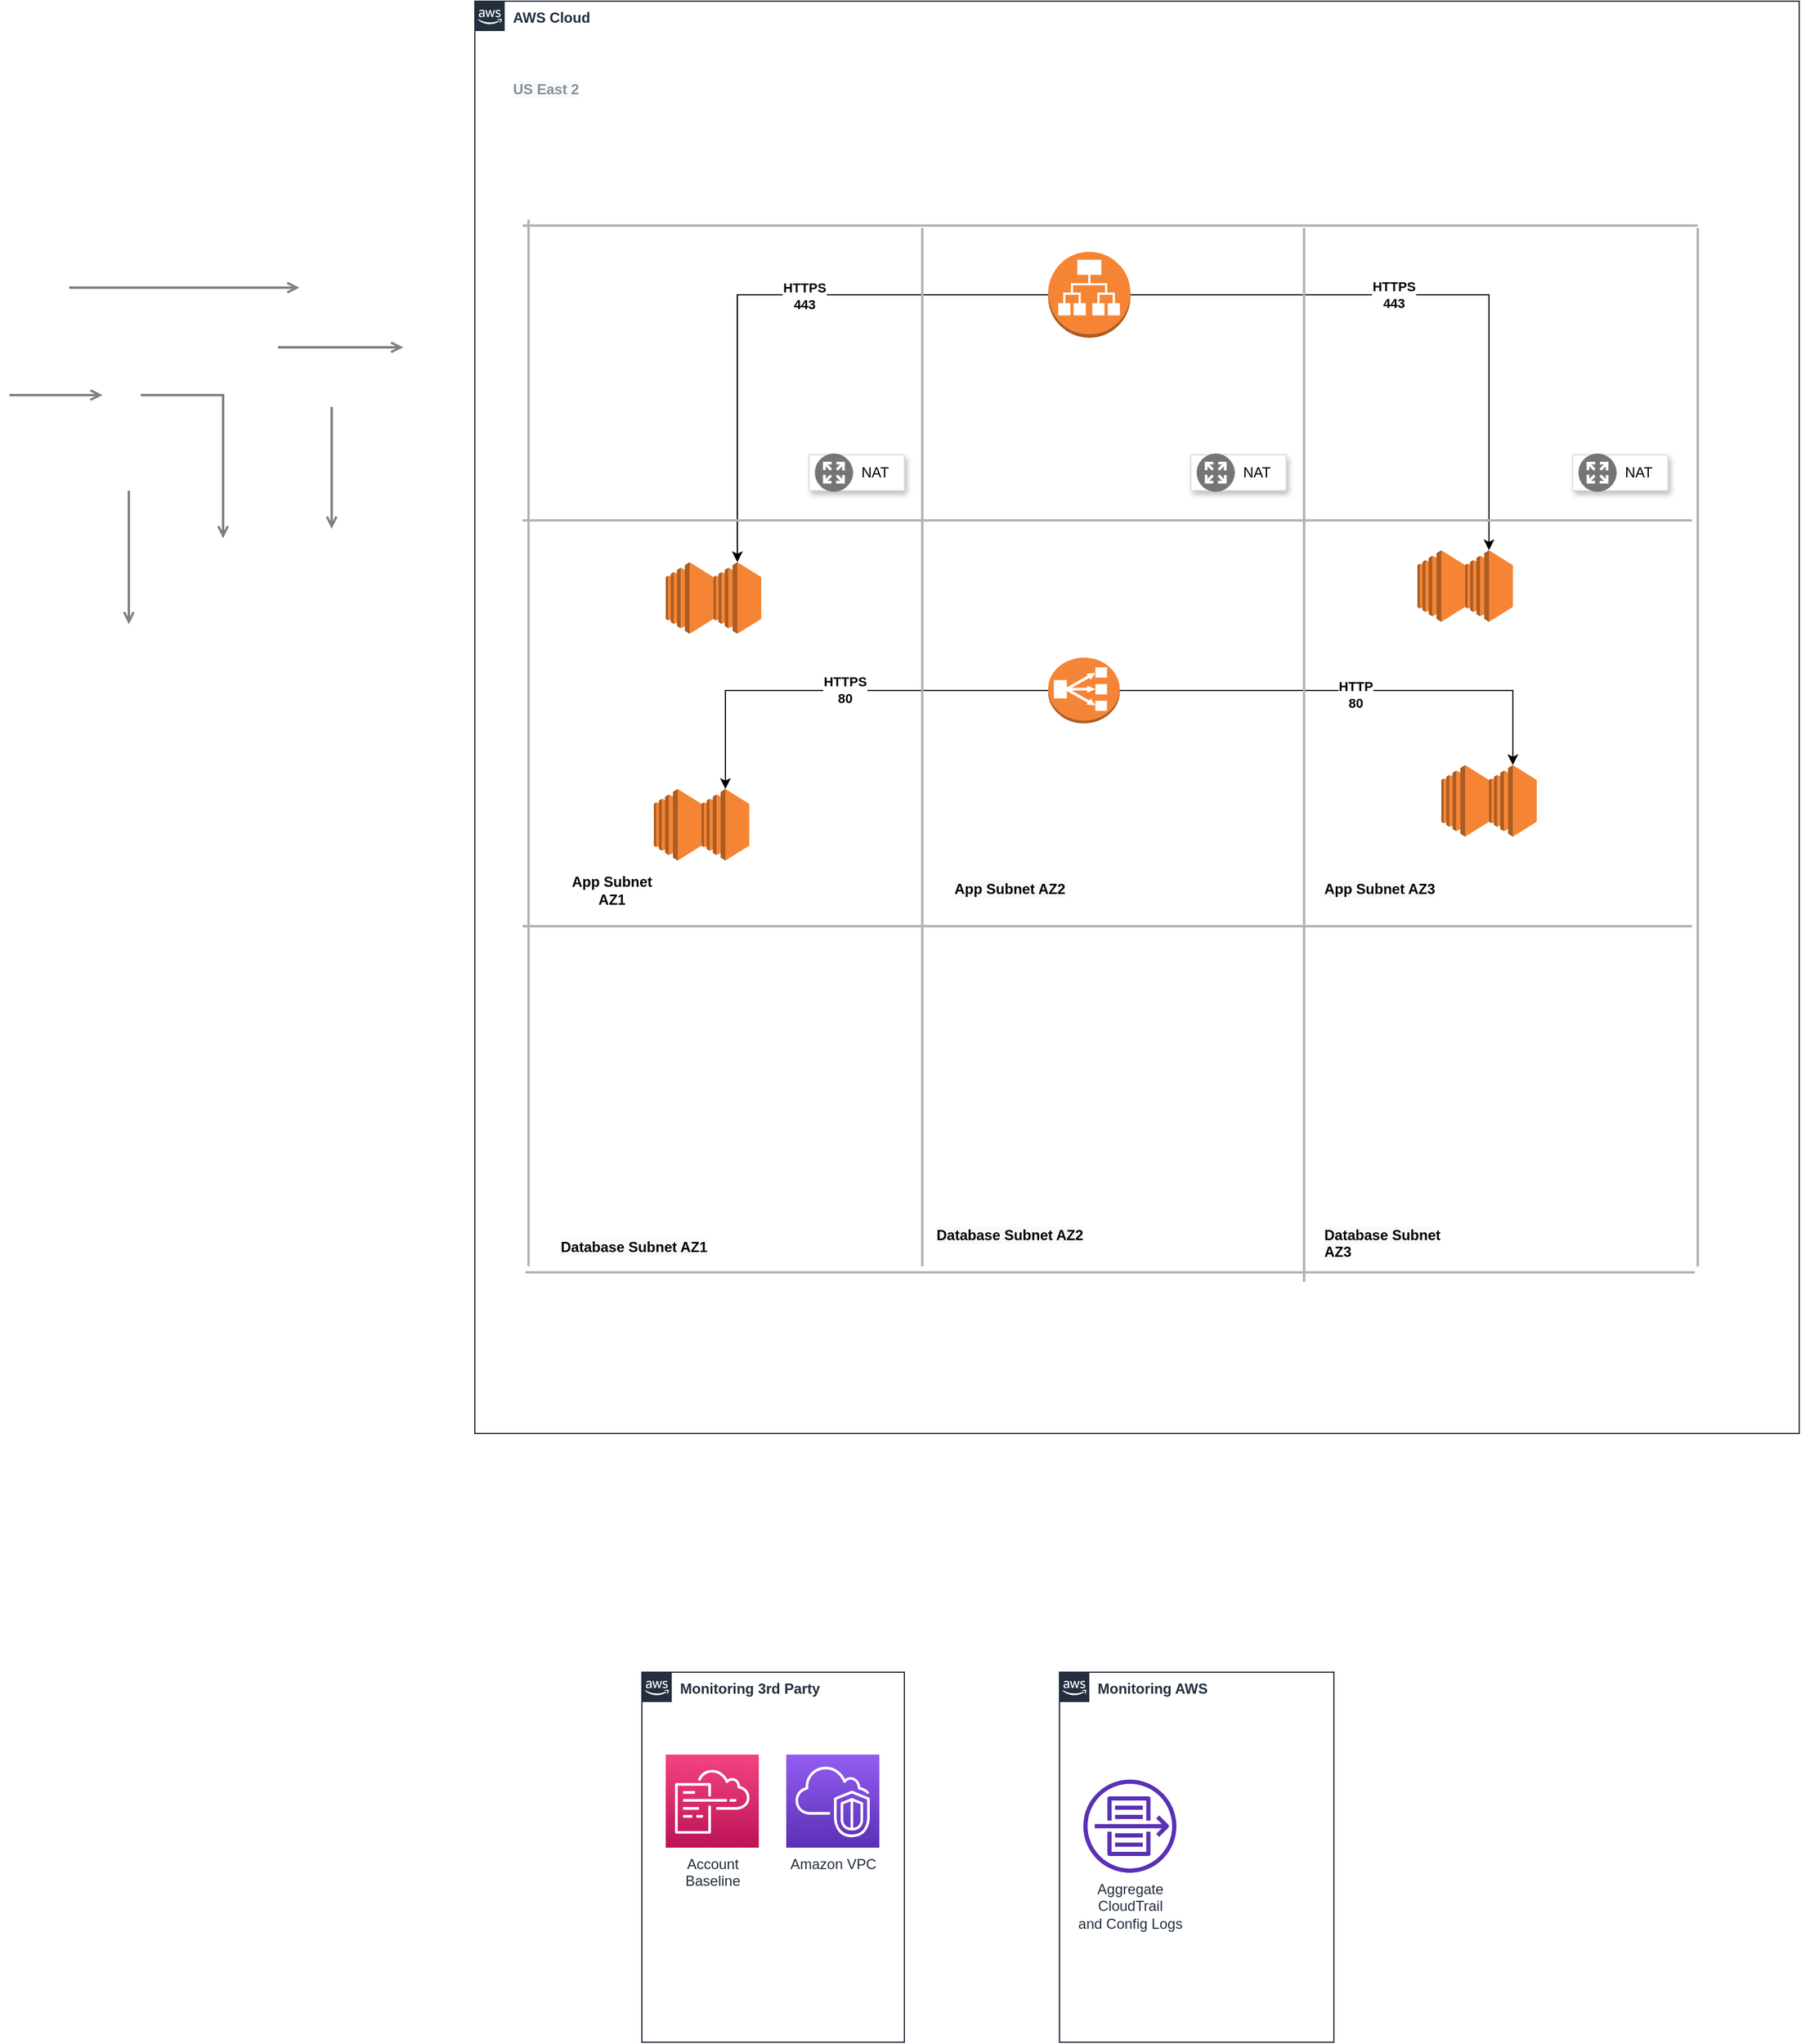 <mxfile version="16.6.4" type="github">
  <diagram id="Ht1M8jgEwFfnCIfOTk4-" name="Page-1">
    <mxGraphModel dx="2034" dy="2323" grid="1" gridSize="10" guides="1" tooltips="1" connect="1" arrows="1" fold="1" page="1" pageScale="1" pageWidth="1169" pageHeight="827" math="0" shadow="0">
      <root>
        <mxCell id="0" />
        <mxCell id="1" parent="0" />
        <mxCell id="UEzPUAAOIrF-is8g5C7q-176" value="&lt;b&gt;Monitoring 3rd Party&lt;/b&gt;" style="points=[[0,0],[0.25,0],[0.5,0],[0.75,0],[1,0],[1,0.25],[1,0.5],[1,0.75],[1,1],[0.75,1],[0.5,1],[0.25,1],[0,1],[0,0.75],[0,0.5],[0,0.25]];outlineConnect=0;gradientColor=none;html=1;whiteSpace=wrap;fontSize=12;fontStyle=0;shape=mxgraph.aws4.group;grIcon=mxgraph.aws4.group_aws_cloud_alt;strokeColor=#232F3E;fillColor=none;verticalAlign=top;align=left;spacingLeft=30;fontColor=#232F3E;dashed=0;labelBackgroundColor=#ffffff;container=1;pointerEvents=0;collapsible=0;recursiveResize=0;" parent="1" vertex="1">
          <mxGeometry x="200" y="390" width="220" height="310" as="geometry" />
        </mxCell>
        <mxCell id="UEzPUAAOIrF-is8g5C7q-187" value="Account&lt;br&gt;Baseline&lt;br&gt;" style="outlineConnect=0;fontColor=#232F3E;gradientColor=#F34482;gradientDirection=north;fillColor=#BC1356;strokeColor=#ffffff;dashed=0;verticalLabelPosition=bottom;verticalAlign=top;align=center;html=1;fontSize=12;fontStyle=0;aspect=fixed;shape=mxgraph.aws4.resourceIcon;resIcon=mxgraph.aws4.cloudformation;labelBackgroundColor=#ffffff;" parent="UEzPUAAOIrF-is8g5C7q-176" vertex="1">
          <mxGeometry x="20" y="69" width="78" height="78" as="geometry" />
        </mxCell>
        <mxCell id="UEzPUAAOIrF-is8g5C7q-188" value="Amazon VPC" style="outlineConnect=0;fontColor=#232F3E;gradientColor=#945DF2;gradientDirection=north;fillColor=#5A30B5;strokeColor=#ffffff;dashed=0;verticalLabelPosition=bottom;verticalAlign=top;align=center;html=1;fontSize=12;fontStyle=0;aspect=fixed;shape=mxgraph.aws4.resourceIcon;resIcon=mxgraph.aws4.vpc;labelBackgroundColor=#ffffff;" parent="UEzPUAAOIrF-is8g5C7q-176" vertex="1">
          <mxGeometry x="121" y="69" width="78" height="78" as="geometry" />
        </mxCell>
        <mxCell id="UEzPUAAOIrF-is8g5C7q-185" value="&lt;b&gt;Monitoring AWS&lt;/b&gt;" style="points=[[0,0],[0.25,0],[0.5,0],[0.75,0],[1,0],[1,0.25],[1,0.5],[1,0.75],[1,1],[0.75,1],[0.5,1],[0.25,1],[0,1],[0,0.75],[0,0.5],[0,0.25]];outlineConnect=0;gradientColor=none;html=1;whiteSpace=wrap;fontSize=12;fontStyle=0;shape=mxgraph.aws4.group;grIcon=mxgraph.aws4.group_aws_cloud_alt;strokeColor=#232F3E;fillColor=none;verticalAlign=top;align=left;spacingLeft=30;fontColor=#232F3E;dashed=0;labelBackgroundColor=#ffffff;container=1;pointerEvents=0;collapsible=0;recursiveResize=0;" parent="1" vertex="1">
          <mxGeometry x="550" y="390" width="230" height="310" as="geometry" />
        </mxCell>
        <mxCell id="UEzPUAAOIrF-is8g5C7q-190" value="Aggregate&lt;br&gt;CloudTrail&lt;br&gt;and Config Logs&lt;br&gt;" style="outlineConnect=0;fontColor=#232F3E;gradientColor=none;fillColor=#5A30B5;strokeColor=none;dashed=0;verticalLabelPosition=bottom;verticalAlign=top;align=center;html=1;fontSize=12;fontStyle=0;aspect=fixed;pointerEvents=1;shape=mxgraph.aws4.flow_logs;labelBackgroundColor=#ffffff;" parent="UEzPUAAOIrF-is8g5C7q-185" vertex="1">
          <mxGeometry x="20" y="90" width="78" height="78" as="geometry" />
        </mxCell>
        <mxCell id="UEzPUAAOIrF-is8g5C7q-175" value="&lt;b&gt;AWS Cloud&lt;/b&gt;" style="points=[[0,0],[0.25,0],[0.5,0],[0.75,0],[1,0],[1,0.25],[1,0.5],[1,0.75],[1,1],[0.75,1],[0.5,1],[0.25,1],[0,1],[0,0.75],[0,0.5],[0,0.25]];outlineConnect=0;gradientColor=none;html=1;whiteSpace=wrap;fontSize=12;fontStyle=0;shape=mxgraph.aws4.group;grIcon=mxgraph.aws4.group_aws_cloud_alt;strokeColor=#232F3E;fillColor=none;verticalAlign=top;align=left;spacingLeft=30;fontColor=#232F3E;dashed=0;labelBackgroundColor=#ffffff;container=1;pointerEvents=0;collapsible=0;recursiveResize=0;" parent="1" vertex="1">
          <mxGeometry x="60" y="-1010" width="1110" height="1200" as="geometry" />
        </mxCell>
        <mxCell id="HyQorGMNkBGvlITAvwwV-38" value="" style="strokeColor=#dddddd;shadow=1;strokeWidth=1;rounded=1;absoluteArcSize=1;arcSize=2;" vertex="1" parent="UEzPUAAOIrF-is8g5C7q-175">
          <mxGeometry x="280" y="380" width="80" height="30" as="geometry" />
        </mxCell>
        <mxCell id="HyQorGMNkBGvlITAvwwV-39" value="NAT" style="sketch=0;dashed=0;connectable=0;html=1;fillColor=#757575;strokeColor=none;shape=mxgraph.gcp2.nat;part=1;labelPosition=right;verticalLabelPosition=middle;align=left;verticalAlign=middle;spacingLeft=5;fontSize=12;" vertex="1" parent="HyQorGMNkBGvlITAvwwV-38">
          <mxGeometry y="0.5" width="32" height="32" relative="1" as="geometry">
            <mxPoint x="5" y="-16" as="offset" />
          </mxGeometry>
        </mxCell>
        <mxCell id="HyQorGMNkBGvlITAvwwV-41" value="" style="strokeColor=#dddddd;shadow=1;strokeWidth=1;rounded=1;absoluteArcSize=1;arcSize=2;" vertex="1" parent="UEzPUAAOIrF-is8g5C7q-175">
          <mxGeometry x="600" y="380" width="80" height="30" as="geometry" />
        </mxCell>
        <mxCell id="HyQorGMNkBGvlITAvwwV-42" value="NAT" style="sketch=0;dashed=0;connectable=0;html=1;fillColor=#757575;strokeColor=none;shape=mxgraph.gcp2.nat;part=1;labelPosition=right;verticalLabelPosition=middle;align=left;verticalAlign=middle;spacingLeft=5;fontSize=12;" vertex="1" parent="HyQorGMNkBGvlITAvwwV-41">
          <mxGeometry y="0.5" width="32" height="32" relative="1" as="geometry">
            <mxPoint x="5" y="-16" as="offset" />
          </mxGeometry>
        </mxCell>
        <mxCell id="HyQorGMNkBGvlITAvwwV-43" value="" style="strokeColor=#dddddd;shadow=1;strokeWidth=1;rounded=1;absoluteArcSize=1;arcSize=2;" vertex="1" parent="UEzPUAAOIrF-is8g5C7q-175">
          <mxGeometry x="920" y="380" width="80" height="30" as="geometry" />
        </mxCell>
        <mxCell id="HyQorGMNkBGvlITAvwwV-44" value="NAT" style="sketch=0;dashed=0;connectable=0;html=1;fillColor=#757575;strokeColor=none;shape=mxgraph.gcp2.nat;part=1;labelPosition=right;verticalLabelPosition=middle;align=left;verticalAlign=middle;spacingLeft=5;fontSize=12;" vertex="1" parent="HyQorGMNkBGvlITAvwwV-43">
          <mxGeometry y="0.5" width="32" height="32" relative="1" as="geometry">
            <mxPoint x="5" y="-16" as="offset" />
          </mxGeometry>
        </mxCell>
        <mxCell id="HyQorGMNkBGvlITAvwwV-89" style="edgeStyle=orthogonalEdgeStyle;rounded=0;orthogonalLoop=1;jettySize=auto;html=1;" edge="1" parent="UEzPUAAOIrF-is8g5C7q-175" source="HyQorGMNkBGvlITAvwwV-45" target="HyQorGMNkBGvlITAvwwV-56">
          <mxGeometry relative="1" as="geometry" />
        </mxCell>
        <mxCell id="HyQorGMNkBGvlITAvwwV-90" value="&lt;b&gt;HTTPS&lt;br&gt;443&lt;/b&gt;" style="edgeLabel;html=1;align=center;verticalAlign=middle;resizable=0;points=[];" vertex="1" connectable="0" parent="HyQorGMNkBGvlITAvwwV-89">
          <mxGeometry x="-0.149" relative="1" as="geometry">
            <mxPoint x="1" as="offset" />
          </mxGeometry>
        </mxCell>
        <mxCell id="HyQorGMNkBGvlITAvwwV-105" style="edgeStyle=orthogonalEdgeStyle;rounded=0;orthogonalLoop=1;jettySize=auto;html=1;" edge="1" parent="UEzPUAAOIrF-is8g5C7q-175" source="HyQorGMNkBGvlITAvwwV-45" target="HyQorGMNkBGvlITAvwwV-52">
          <mxGeometry relative="1" as="geometry" />
        </mxCell>
        <mxCell id="HyQorGMNkBGvlITAvwwV-106" value="&lt;b&gt;HTTPS&lt;br&gt;443&lt;/b&gt;" style="edgeLabel;html=1;align=center;verticalAlign=middle;resizable=0;points=[];" vertex="1" connectable="0" parent="HyQorGMNkBGvlITAvwwV-105">
          <mxGeometry x="-0.153" y="1" relative="1" as="geometry">
            <mxPoint as="offset" />
          </mxGeometry>
        </mxCell>
        <mxCell id="HyQorGMNkBGvlITAvwwV-45" value="" style="outlineConnect=0;dashed=0;verticalLabelPosition=bottom;verticalAlign=top;align=center;html=1;shape=mxgraph.aws3.application_load_balancer;fillColor=#F58534;gradientColor=none;" vertex="1" parent="UEzPUAAOIrF-is8g5C7q-175">
          <mxGeometry x="480.5" y="210" width="69" height="72" as="geometry" />
        </mxCell>
        <mxCell id="HyQorGMNkBGvlITAvwwV-49" value="&lt;b style=&quot;color: rgb(135 , 145 , 150) ; font-size: 12px ; font-style: normal ; letter-spacing: normal ; text-align: left ; text-indent: 0px ; text-transform: none ; word-spacing: 0px ; font-family: &amp;#34;helvetica&amp;#34; ; background-color: rgb(248 , 249 , 250)&quot;&gt;US East 2&lt;/b&gt;" style="text;whiteSpace=wrap;html=1;" vertex="1" parent="UEzPUAAOIrF-is8g5C7q-175">
          <mxGeometry x="30" y="60" width="110" height="30" as="geometry" />
        </mxCell>
        <mxCell id="HyQorGMNkBGvlITAvwwV-94" style="edgeStyle=orthogonalEdgeStyle;rounded=0;orthogonalLoop=1;jettySize=auto;html=1;" edge="1" parent="UEzPUAAOIrF-is8g5C7q-175" source="HyQorGMNkBGvlITAvwwV-50" target="HyQorGMNkBGvlITAvwwV-58">
          <mxGeometry relative="1" as="geometry" />
        </mxCell>
        <mxCell id="HyQorGMNkBGvlITAvwwV-107" value="&lt;b&gt;HTTPS&lt;br&gt;80&lt;/b&gt;" style="edgeLabel;html=1;align=center;verticalAlign=middle;resizable=0;points=[];" vertex="1" connectable="0" parent="HyQorGMNkBGvlITAvwwV-94">
          <mxGeometry x="-0.034" y="-1" relative="1" as="geometry">
            <mxPoint as="offset" />
          </mxGeometry>
        </mxCell>
        <mxCell id="HyQorGMNkBGvlITAvwwV-108" style="edgeStyle=orthogonalEdgeStyle;rounded=0;orthogonalLoop=1;jettySize=auto;html=1;" edge="1" parent="UEzPUAAOIrF-is8g5C7q-175" source="HyQorGMNkBGvlITAvwwV-50" target="HyQorGMNkBGvlITAvwwV-84">
          <mxGeometry relative="1" as="geometry" />
        </mxCell>
        <mxCell id="HyQorGMNkBGvlITAvwwV-110" value="&lt;b&gt;HTTP&lt;br&gt;80&lt;/b&gt;" style="edgeLabel;html=1;align=center;verticalAlign=middle;resizable=0;points=[];" vertex="1" connectable="0" parent="HyQorGMNkBGvlITAvwwV-108">
          <mxGeometry x="0.008" y="-3" relative="1" as="geometry">
            <mxPoint as="offset" />
          </mxGeometry>
        </mxCell>
        <mxCell id="HyQorGMNkBGvlITAvwwV-50" value="" style="outlineConnect=0;dashed=0;verticalLabelPosition=bottom;verticalAlign=top;align=center;html=1;shape=mxgraph.aws3.classic_load_balancer;fillColor=#F58536;gradientColor=none;" vertex="1" parent="UEzPUAAOIrF-is8g5C7q-175">
          <mxGeometry x="480.5" y="550" width="60" height="55" as="geometry" />
        </mxCell>
        <mxCell id="HyQorGMNkBGvlITAvwwV-51" value="" style="outlineConnect=0;dashed=0;verticalLabelPosition=bottom;verticalAlign=top;align=center;html=1;shape=mxgraph.aws3.ec2;fillColor=#F58534;gradientColor=none;" vertex="1" parent="UEzPUAAOIrF-is8g5C7q-175">
          <mxGeometry x="160" y="470" width="40" height="60" as="geometry" />
        </mxCell>
        <mxCell id="HyQorGMNkBGvlITAvwwV-52" value="" style="outlineConnect=0;dashed=0;verticalLabelPosition=bottom;verticalAlign=top;align=center;html=1;shape=mxgraph.aws3.ec2;fillColor=#F58534;gradientColor=none;" vertex="1" parent="UEzPUAAOIrF-is8g5C7q-175">
          <mxGeometry x="200" y="470" width="40" height="60" as="geometry" />
        </mxCell>
        <mxCell id="HyQorGMNkBGvlITAvwwV-55" value="" style="outlineConnect=0;dashed=0;verticalLabelPosition=bottom;verticalAlign=top;align=center;html=1;shape=mxgraph.aws3.ec2;fillColor=#F58534;gradientColor=none;" vertex="1" parent="UEzPUAAOIrF-is8g5C7q-175">
          <mxGeometry x="790" y="460" width="40" height="60" as="geometry" />
        </mxCell>
        <mxCell id="HyQorGMNkBGvlITAvwwV-56" value="" style="outlineConnect=0;dashed=0;verticalLabelPosition=bottom;verticalAlign=top;align=center;html=1;shape=mxgraph.aws3.ec2;fillColor=#F58534;gradientColor=none;" vertex="1" parent="UEzPUAAOIrF-is8g5C7q-175">
          <mxGeometry x="830" y="460" width="40" height="60" as="geometry" />
        </mxCell>
        <mxCell id="HyQorGMNkBGvlITAvwwV-57" value="" style="outlineConnect=0;dashed=0;verticalLabelPosition=bottom;verticalAlign=top;align=center;html=1;shape=mxgraph.aws3.ec2;fillColor=#F58534;gradientColor=none;" vertex="1" parent="UEzPUAAOIrF-is8g5C7q-175">
          <mxGeometry x="150" y="660" width="40" height="60" as="geometry" />
        </mxCell>
        <mxCell id="HyQorGMNkBGvlITAvwwV-58" value="" style="outlineConnect=0;dashed=0;verticalLabelPosition=bottom;verticalAlign=top;align=center;html=1;shape=mxgraph.aws3.ec2;fillColor=#F58534;gradientColor=none;" vertex="1" parent="UEzPUAAOIrF-is8g5C7q-175">
          <mxGeometry x="190" y="660" width="40" height="60" as="geometry" />
        </mxCell>
        <mxCell id="HyQorGMNkBGvlITAvwwV-59" value="" style="outlineConnect=0;dashed=0;verticalLabelPosition=bottom;verticalAlign=top;align=center;html=1;shape=mxgraph.aws3.ec2;fillColor=#F58534;gradientColor=none;" vertex="1" parent="UEzPUAAOIrF-is8g5C7q-175">
          <mxGeometry x="810" y="640" width="40" height="60" as="geometry" />
        </mxCell>
        <mxCell id="HyQorGMNkBGvlITAvwwV-84" value="" style="outlineConnect=0;dashed=0;verticalLabelPosition=bottom;verticalAlign=top;align=center;html=1;shape=mxgraph.aws3.ec2;fillColor=#F58534;gradientColor=none;" vertex="1" parent="UEzPUAAOIrF-is8g5C7q-175">
          <mxGeometry x="850" y="640" width="40" height="60" as="geometry" />
        </mxCell>
        <mxCell id="HyQorGMNkBGvlITAvwwV-95" value="" style="line;strokeWidth=2;direction=south;html=1;strokeColor=#B3B3B3;" vertex="1" parent="UEzPUAAOIrF-is8g5C7q-175">
          <mxGeometry x="370" y="190" width="10" height="870" as="geometry" />
        </mxCell>
        <mxCell id="HyQorGMNkBGvlITAvwwV-96" value="" style="line;strokeWidth=2;direction=south;html=1;strokeColor=#B3B3B3;" vertex="1" parent="UEzPUAAOIrF-is8g5C7q-175">
          <mxGeometry x="690" y="190" width="10" height="883" as="geometry" />
        </mxCell>
        <mxCell id="HyQorGMNkBGvlITAvwwV-98" value="" style="line;strokeWidth=2;html=1;strokeColor=#B3B3B3;" vertex="1" parent="UEzPUAAOIrF-is8g5C7q-175">
          <mxGeometry x="40" y="430" width="980" height="10" as="geometry" />
        </mxCell>
        <mxCell id="HyQorGMNkBGvlITAvwwV-99" value="" style="line;strokeWidth=2;direction=south;html=1;strokeColor=#B3B3B3;" vertex="1" parent="UEzPUAAOIrF-is8g5C7q-175">
          <mxGeometry x="40" y="183" width="10" height="877" as="geometry" />
        </mxCell>
        <mxCell id="HyQorGMNkBGvlITAvwwV-100" value="" style="line;strokeWidth=2;html=1;strokeColor=#B3B3B3;" vertex="1" parent="UEzPUAAOIrF-is8g5C7q-175">
          <mxGeometry x="40" y="183" width="985" height="10" as="geometry" />
        </mxCell>
        <mxCell id="HyQorGMNkBGvlITAvwwV-101" value="" style="line;strokeWidth=2;direction=south;html=1;strokeColor=#B3B3B3;" vertex="1" parent="UEzPUAAOIrF-is8g5C7q-175">
          <mxGeometry x="1020" y="190" width="10" height="870" as="geometry" />
        </mxCell>
        <mxCell id="HyQorGMNkBGvlITAvwwV-103" value="" style="line;strokeWidth=2;html=1;strokeColor=#B3B3B3;" vertex="1" parent="UEzPUAAOIrF-is8g5C7q-175">
          <mxGeometry x="40" y="770" width="980" height="10" as="geometry" />
        </mxCell>
        <mxCell id="HyQorGMNkBGvlITAvwwV-104" value="" style="line;strokeWidth=2;html=1;strokeColor=#B3B3B3;" vertex="1" parent="UEzPUAAOIrF-is8g5C7q-175">
          <mxGeometry x="42.5" y="1060" width="980" height="10" as="geometry" />
        </mxCell>
        <mxCell id="HyQorGMNkBGvlITAvwwV-111" value="&lt;b&gt;App Subnet AZ1&lt;/b&gt;" style="text;html=1;strokeColor=none;fillColor=none;align=center;verticalAlign=middle;whiteSpace=wrap;rounded=0;" vertex="1" parent="UEzPUAAOIrF-is8g5C7q-175">
          <mxGeometry x="70" y="730" width="90" height="30" as="geometry" />
        </mxCell>
        <mxCell id="HyQorGMNkBGvlITAvwwV-112" value="&lt;b style=&quot;color: rgb(0 , 0 , 0) ; font-family: &amp;#34;helvetica&amp;#34; ; font-size: 12px ; font-style: normal ; letter-spacing: normal ; text-align: center ; text-indent: 0px ; text-transform: none ; word-spacing: 0px ; background-color: rgb(248 , 249 , 250)&quot;&gt;App Subnet AZ2&lt;/b&gt;" style="text;whiteSpace=wrap;html=1;" vertex="1" parent="UEzPUAAOIrF-is8g5C7q-175">
          <mxGeometry x="400" y="730" width="120" height="30" as="geometry" />
        </mxCell>
        <mxCell id="HyQorGMNkBGvlITAvwwV-113" value="&lt;b style=&quot;color: rgb(0 , 0 , 0) ; font-family: &amp;#34;helvetica&amp;#34; ; font-size: 12px ; font-style: normal ; letter-spacing: normal ; text-align: center ; text-indent: 0px ; text-transform: none ; word-spacing: 0px ; background-color: rgb(248 , 249 , 250)&quot;&gt;App Subnet AZ3&lt;/b&gt;" style="text;whiteSpace=wrap;html=1;" vertex="1" parent="UEzPUAAOIrF-is8g5C7q-175">
          <mxGeometry x="710" y="730" width="120" height="30" as="geometry" />
        </mxCell>
        <mxCell id="HyQorGMNkBGvlITAvwwV-114" value="&lt;b style=&quot;color: rgb(0 , 0 , 0) ; font-family: &amp;#34;helvetica&amp;#34; ; font-size: 12px ; font-style: normal ; letter-spacing: normal ; text-align: center ; text-indent: 0px ; text-transform: none ; word-spacing: 0px ; background-color: rgb(248 , 249 , 250)&quot;&gt;Database Subnet AZ3&lt;/b&gt;" style="text;whiteSpace=wrap;html=1;" vertex="1" parent="UEzPUAAOIrF-is8g5C7q-175">
          <mxGeometry x="710" y="1020" width="120" height="30" as="geometry" />
        </mxCell>
        <mxCell id="HyQorGMNkBGvlITAvwwV-115" value="&lt;b style=&quot;color: rgb(0 , 0 , 0) ; font-size: 12px ; font-style: normal ; letter-spacing: normal ; text-indent: 0px ; text-transform: none ; word-spacing: 0px ; font-family: &amp;#34;helvetica&amp;#34; ; text-align: center ; background-color: rgb(248 , 249 , 250)&quot;&gt;Database Subnet AZ2&lt;/b&gt;" style="text;whiteSpace=wrap;html=1;" vertex="1" parent="UEzPUAAOIrF-is8g5C7q-175">
          <mxGeometry x="385" y="1020" width="150" height="30" as="geometry" />
        </mxCell>
        <mxCell id="HyQorGMNkBGvlITAvwwV-116" value="&lt;b style=&quot;color: rgb(0 , 0 , 0) ; font-size: 12px ; font-style: normal ; letter-spacing: normal ; text-indent: 0px ; text-transform: none ; word-spacing: 0px ; font-family: &amp;#34;helvetica&amp;#34; ; text-align: center ; background-color: rgb(248 , 249 , 250)&quot;&gt;Database Subnet AZ1&lt;/b&gt;" style="text;whiteSpace=wrap;html=1;" vertex="1" parent="UEzPUAAOIrF-is8g5C7q-175">
          <mxGeometry x="70" y="1030" width="150" height="30" as="geometry" />
        </mxCell>
        <mxCell id="UEzPUAAOIrF-is8g5C7q-195" style="edgeStyle=orthogonalEdgeStyle;rounded=0;orthogonalLoop=1;jettySize=auto;html=1;startArrow=none;startFill=0;endArrow=open;endFill=0;strokeColor=#808080;strokeWidth=2;" parent="1" edge="1">
          <mxGeometry relative="1" as="geometry">
            <mxPoint x="-104.997" y="-720" as="sourcePoint" />
            <mxPoint x="0.01" y="-720" as="targetPoint" />
          </mxGeometry>
        </mxCell>
        <mxCell id="UEzPUAAOIrF-is8g5C7q-196" style="edgeStyle=orthogonalEdgeStyle;rounded=0;orthogonalLoop=1;jettySize=auto;html=1;startArrow=none;startFill=0;endArrow=open;endFill=0;strokeColor=#808080;strokeWidth=2;" parent="1" edge="1">
          <mxGeometry relative="1" as="geometry">
            <mxPoint x="-280" y="-770" as="sourcePoint" />
            <mxPoint x="-87" y="-770" as="targetPoint" />
          </mxGeometry>
        </mxCell>
        <mxCell id="UEzPUAAOIrF-is8g5C7q-199" style="edgeStyle=orthogonalEdgeStyle;rounded=0;orthogonalLoop=1;jettySize=auto;html=1;startArrow=none;startFill=0;endArrow=open;endFill=0;strokeColor=#808080;strokeWidth=2;" parent="1" edge="1">
          <mxGeometry relative="1" as="geometry">
            <mxPoint x="-60" y="-670" as="sourcePoint" />
            <mxPoint x="-60" y="-568" as="targetPoint" />
          </mxGeometry>
        </mxCell>
        <mxCell id="UEzPUAAOIrF-is8g5C7q-200" style="edgeStyle=orthogonalEdgeStyle;rounded=0;orthogonalLoop=1;jettySize=auto;html=1;startArrow=none;startFill=0;endArrow=open;endFill=0;strokeColor=#808080;strokeWidth=2;" parent="1" edge="1">
          <mxGeometry relative="1" as="geometry">
            <Array as="points">
              <mxPoint x="-151" y="-680" />
            </Array>
            <mxPoint x="-220" y="-680" as="sourcePoint" />
            <mxPoint x="-151" y="-559.984" as="targetPoint" />
          </mxGeometry>
        </mxCell>
        <mxCell id="UEzPUAAOIrF-is8g5C7q-197" style="edgeStyle=orthogonalEdgeStyle;rounded=0;orthogonalLoop=1;jettySize=auto;html=1;startArrow=none;startFill=0;endArrow=open;endFill=0;strokeColor=#808080;strokeWidth=2;" parent="1" edge="1">
          <mxGeometry relative="1" as="geometry">
            <mxPoint x="-330" y="-680" as="sourcePoint" />
            <mxPoint x="-252" y="-680" as="targetPoint" />
          </mxGeometry>
        </mxCell>
        <mxCell id="UEzPUAAOIrF-is8g5C7q-201" style="edgeStyle=orthogonalEdgeStyle;rounded=0;orthogonalLoop=1;jettySize=auto;html=1;startArrow=none;startFill=0;endArrow=open;endFill=0;strokeColor=#808080;strokeWidth=2;" parent="1" edge="1">
          <mxGeometry relative="1" as="geometry">
            <mxPoint x="-230" y="-600" as="sourcePoint" />
            <mxPoint x="-230" y="-488" as="targetPoint" />
          </mxGeometry>
        </mxCell>
      </root>
    </mxGraphModel>
  </diagram>
</mxfile>
